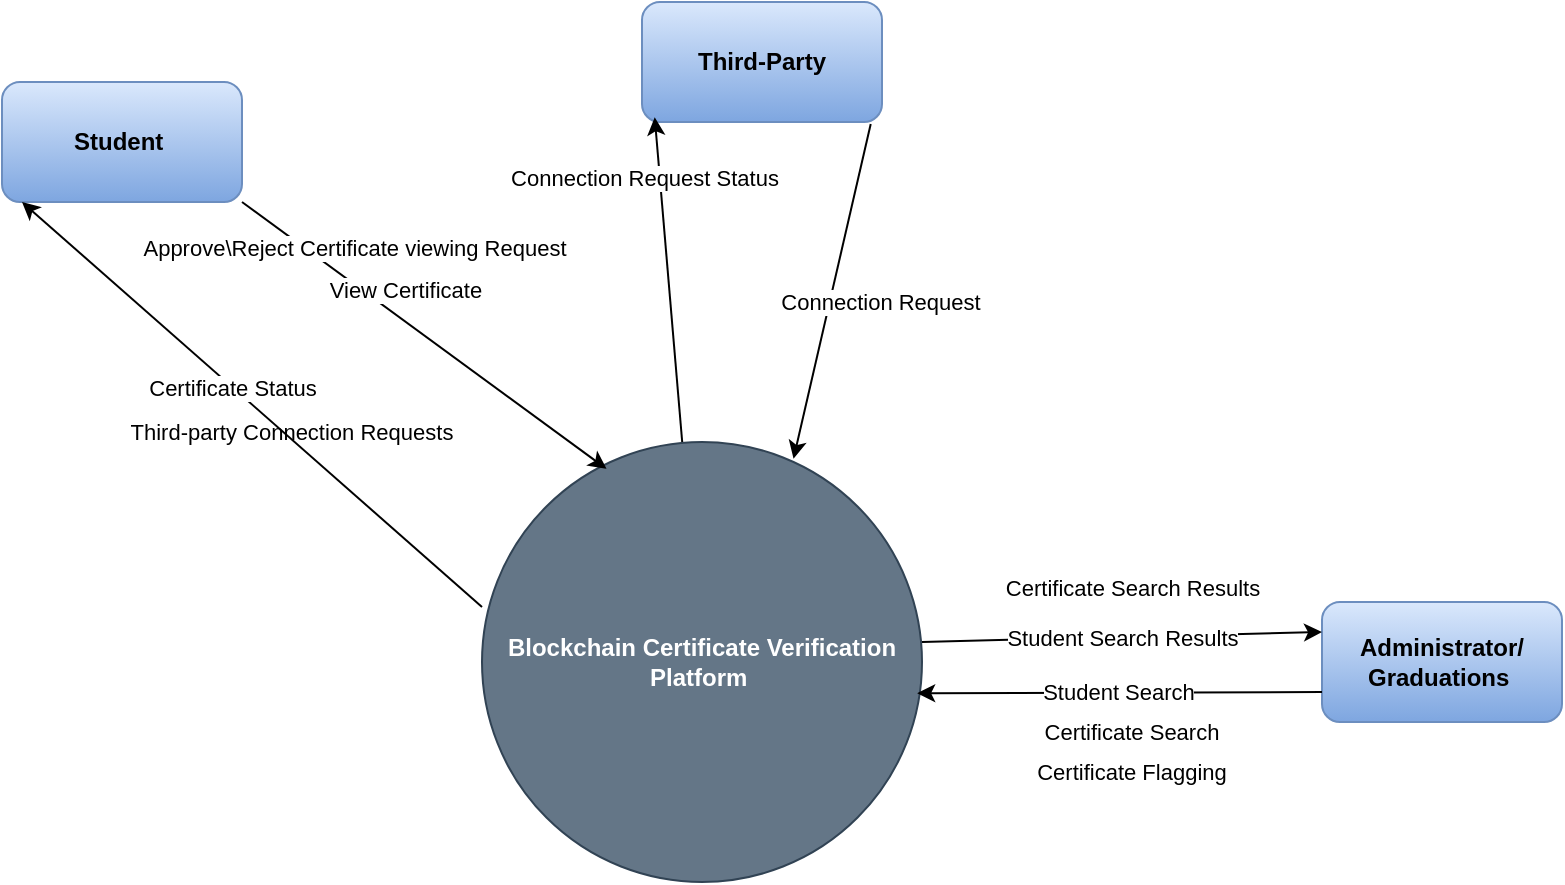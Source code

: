 <mxfile version="24.9.1">
  <diagram name="Page-1" id="Oa7Yo6Q5viyvI4PZw_Jx">
    <mxGraphModel dx="875" dy="464" grid="1" gridSize="10" guides="1" tooltips="1" connect="1" arrows="1" fold="1" page="1" pageScale="1" pageWidth="850" pageHeight="1100" math="0" shadow="0">
      <root>
        <mxCell id="0" />
        <mxCell id="1" parent="0" />
        <mxCell id="lTOfxialVhdVEtE5bD-L-1" value="&lt;b&gt;Blockchain Certificate Verification Platform&amp;nbsp;&lt;/b&gt;" style="ellipse;whiteSpace=wrap;html=1;aspect=fixed;fillColor=#647687;strokeColor=#314354;fontColor=#ffffff;" vertex="1" parent="1">
          <mxGeometry x="360" y="220" width="220" height="220" as="geometry" />
        </mxCell>
        <mxCell id="lTOfxialVhdVEtE5bD-L-2" value="&lt;b&gt;Student&amp;nbsp;&lt;/b&gt;" style="rounded=1;whiteSpace=wrap;html=1;fillColor=#dae8fc;strokeColor=#6c8ebf;gradientColor=#7ea6e0;" vertex="1" parent="1">
          <mxGeometry x="120" y="40" width="120" height="60" as="geometry" />
        </mxCell>
        <mxCell id="lTOfxialVhdVEtE5bD-L-3" value="" style="endArrow=classic;html=1;rounded=0;exitX=1;exitY=1;exitDx=0;exitDy=0;entryX=0.283;entryY=0.061;entryDx=0;entryDy=0;entryPerimeter=0;" edge="1" parent="1" source="lTOfxialVhdVEtE5bD-L-2" target="lTOfxialVhdVEtE5bD-L-1">
          <mxGeometry width="50" height="50" relative="1" as="geometry">
            <mxPoint x="120" y="170" as="sourcePoint" />
            <mxPoint x="170" y="120" as="targetPoint" />
            <Array as="points" />
          </mxGeometry>
        </mxCell>
        <mxCell id="lTOfxialVhdVEtE5bD-L-4" value="View Certificate&amp;nbsp;" style="edgeLabel;html=1;align=center;verticalAlign=middle;resizable=0;points=[];" vertex="1" connectable="0" parent="lTOfxialVhdVEtE5bD-L-3">
          <mxGeometry x="0.316" y="-1" relative="1" as="geometry">
            <mxPoint x="-36" y="-45" as="offset" />
          </mxGeometry>
        </mxCell>
        <mxCell id="lTOfxialVhdVEtE5bD-L-6" value="Approve\Reject Certificate viewing Request" style="edgeLabel;html=1;align=center;verticalAlign=middle;resizable=0;points=[];" vertex="1" connectable="0" parent="1">
          <mxGeometry x="309.998" y="150.003" as="geometry">
            <mxPoint x="-14" y="-27" as="offset" />
          </mxGeometry>
        </mxCell>
        <mxCell id="lTOfxialVhdVEtE5bD-L-8" value="" style="endArrow=classic;html=1;rounded=0;exitX=0;exitY=0.375;exitDx=0;exitDy=0;exitPerimeter=0;" edge="1" parent="1" source="lTOfxialVhdVEtE5bD-L-1">
          <mxGeometry width="50" height="50" relative="1" as="geometry">
            <mxPoint x="80" y="150" as="sourcePoint" />
            <mxPoint x="130" y="100" as="targetPoint" />
          </mxGeometry>
        </mxCell>
        <mxCell id="lTOfxialVhdVEtE5bD-L-10" value="Certificate Status" style="edgeLabel;html=1;align=center;verticalAlign=middle;resizable=0;points=[];" vertex="1" connectable="0" parent="lTOfxialVhdVEtE5bD-L-8">
          <mxGeometry x="0.079" y="1" relative="1" as="geometry">
            <mxPoint y="-1" as="offset" />
          </mxGeometry>
        </mxCell>
        <mxCell id="lTOfxialVhdVEtE5bD-L-11" value="&lt;font style=&quot;font-size: 11px;&quot;&gt;Third-party Connection Requests&lt;/font&gt;" style="text;html=1;align=center;verticalAlign=middle;whiteSpace=wrap;rounded=0;fontStyle=0" vertex="1" parent="1">
          <mxGeometry x="170" y="200" width="190" height="30" as="geometry" />
        </mxCell>
        <mxCell id="lTOfxialVhdVEtE5bD-L-12" value="&lt;b&gt;Third-Party&lt;/b&gt;" style="rounded=1;whiteSpace=wrap;html=1;fillColor=#dae8fc;strokeColor=#6c8ebf;gradientColor=#7ea6e0;" vertex="1" parent="1">
          <mxGeometry x="440" width="120" height="60" as="geometry" />
        </mxCell>
        <mxCell id="lTOfxialVhdVEtE5bD-L-13" value="" style="endArrow=classic;html=1;rounded=0;exitX=0.455;exitY=0;exitDx=0;exitDy=0;exitPerimeter=0;entryX=0.053;entryY=0.961;entryDx=0;entryDy=0;entryPerimeter=0;" edge="1" parent="1" source="lTOfxialVhdVEtE5bD-L-1" target="lTOfxialVhdVEtE5bD-L-12">
          <mxGeometry width="50" height="50" relative="1" as="geometry">
            <mxPoint x="490" y="190" as="sourcePoint" />
            <mxPoint x="570" y="90" as="targetPoint" />
          </mxGeometry>
        </mxCell>
        <mxCell id="lTOfxialVhdVEtE5bD-L-14" value="Connection Request Status" style="edgeLabel;html=1;align=center;verticalAlign=middle;resizable=0;points=[];" vertex="1" connectable="0" parent="lTOfxialVhdVEtE5bD-L-13">
          <mxGeometry x="0.567" y="1" relative="1" as="geometry">
            <mxPoint x="-8" y="-5" as="offset" />
          </mxGeometry>
        </mxCell>
        <mxCell id="lTOfxialVhdVEtE5bD-L-15" value="" style="endArrow=classic;html=1;rounded=0;exitX=0.953;exitY=1.017;exitDx=0;exitDy=0;entryX=0.708;entryY=0.038;entryDx=0;entryDy=0;entryPerimeter=0;exitPerimeter=0;" edge="1" parent="1" source="lTOfxialVhdVEtE5bD-L-12" target="lTOfxialVhdVEtE5bD-L-1">
          <mxGeometry width="50" height="50" relative="1" as="geometry">
            <mxPoint x="520" y="140" as="sourcePoint" />
            <mxPoint x="570" y="90" as="targetPoint" />
          </mxGeometry>
        </mxCell>
        <mxCell id="lTOfxialVhdVEtE5bD-L-16" value="Connection Request" style="edgeLabel;html=1;align=center;verticalAlign=middle;resizable=0;points=[];" vertex="1" connectable="0" parent="lTOfxialVhdVEtE5bD-L-15">
          <mxGeometry x="0.096" y="2" relative="1" as="geometry">
            <mxPoint x="24" y="-3" as="offset" />
          </mxGeometry>
        </mxCell>
        <mxCell id="lTOfxialVhdVEtE5bD-L-17" value="&lt;b&gt;Administrator/&lt;/b&gt;&lt;div&gt;&lt;b&gt;Graduations&amp;nbsp;&lt;/b&gt;&lt;/div&gt;" style="rounded=1;whiteSpace=wrap;html=1;fillColor=#dae8fc;gradientColor=#7ea6e0;strokeColor=#6c8ebf;" vertex="1" parent="1">
          <mxGeometry x="780" y="300" width="120" height="60" as="geometry" />
        </mxCell>
        <mxCell id="lTOfxialVhdVEtE5bD-L-18" value="Student Search Results" style="endArrow=classic;html=1;rounded=0;entryX=0;entryY=0.25;entryDx=0;entryDy=0;" edge="1" parent="1" target="lTOfxialVhdVEtE5bD-L-17">
          <mxGeometry width="50" height="50" relative="1" as="geometry">
            <mxPoint x="580" y="320" as="sourcePoint" />
            <mxPoint x="630" y="270" as="targetPoint" />
          </mxGeometry>
        </mxCell>
        <mxCell id="lTOfxialVhdVEtE5bD-L-21" value="&lt;font style=&quot;font-size: 11px;&quot;&gt;Certificate Search Results&lt;/font&gt;" style="text;html=1;align=center;verticalAlign=middle;resizable=0;points=[];autosize=1;strokeColor=none;fillColor=none;" vertex="1" parent="1">
          <mxGeometry x="610" y="278" width="150" height="30" as="geometry" />
        </mxCell>
        <mxCell id="lTOfxialVhdVEtE5bD-L-22" value="" style="endArrow=classic;html=1;rounded=0;entryX=0.989;entryY=0.571;entryDx=0;entryDy=0;entryPerimeter=0;exitX=0;exitY=0.75;exitDx=0;exitDy=0;" edge="1" parent="1" source="lTOfxialVhdVEtE5bD-L-17" target="lTOfxialVhdVEtE5bD-L-1">
          <mxGeometry width="50" height="50" relative="1" as="geometry">
            <mxPoint x="670" y="410" as="sourcePoint" />
            <mxPoint x="720" y="360" as="targetPoint" />
          </mxGeometry>
        </mxCell>
        <mxCell id="lTOfxialVhdVEtE5bD-L-23" value="Student Search" style="edgeLabel;html=1;align=center;verticalAlign=middle;resizable=0;points=[];" vertex="1" connectable="0" parent="lTOfxialVhdVEtE5bD-L-22">
          <mxGeometry x="0.011" y="-1" relative="1" as="geometry">
            <mxPoint as="offset" />
          </mxGeometry>
        </mxCell>
        <mxCell id="lTOfxialVhdVEtE5bD-L-24" value="&lt;font style=&quot;font-size: 11px;&quot;&gt;Certificate Search&lt;/font&gt;" style="text;html=1;align=center;verticalAlign=middle;whiteSpace=wrap;rounded=0;" vertex="1" parent="1">
          <mxGeometry x="635" y="350" width="100" height="30" as="geometry" />
        </mxCell>
        <mxCell id="lTOfxialVhdVEtE5bD-L-25" value="&lt;font style=&quot;font-size: 11px;&quot;&gt;Certificate Flagging&lt;/font&gt;" style="text;html=1;align=center;verticalAlign=middle;whiteSpace=wrap;rounded=0;" vertex="1" parent="1">
          <mxGeometry x="625" y="370" width="120" height="30" as="geometry" />
        </mxCell>
      </root>
    </mxGraphModel>
  </diagram>
</mxfile>
